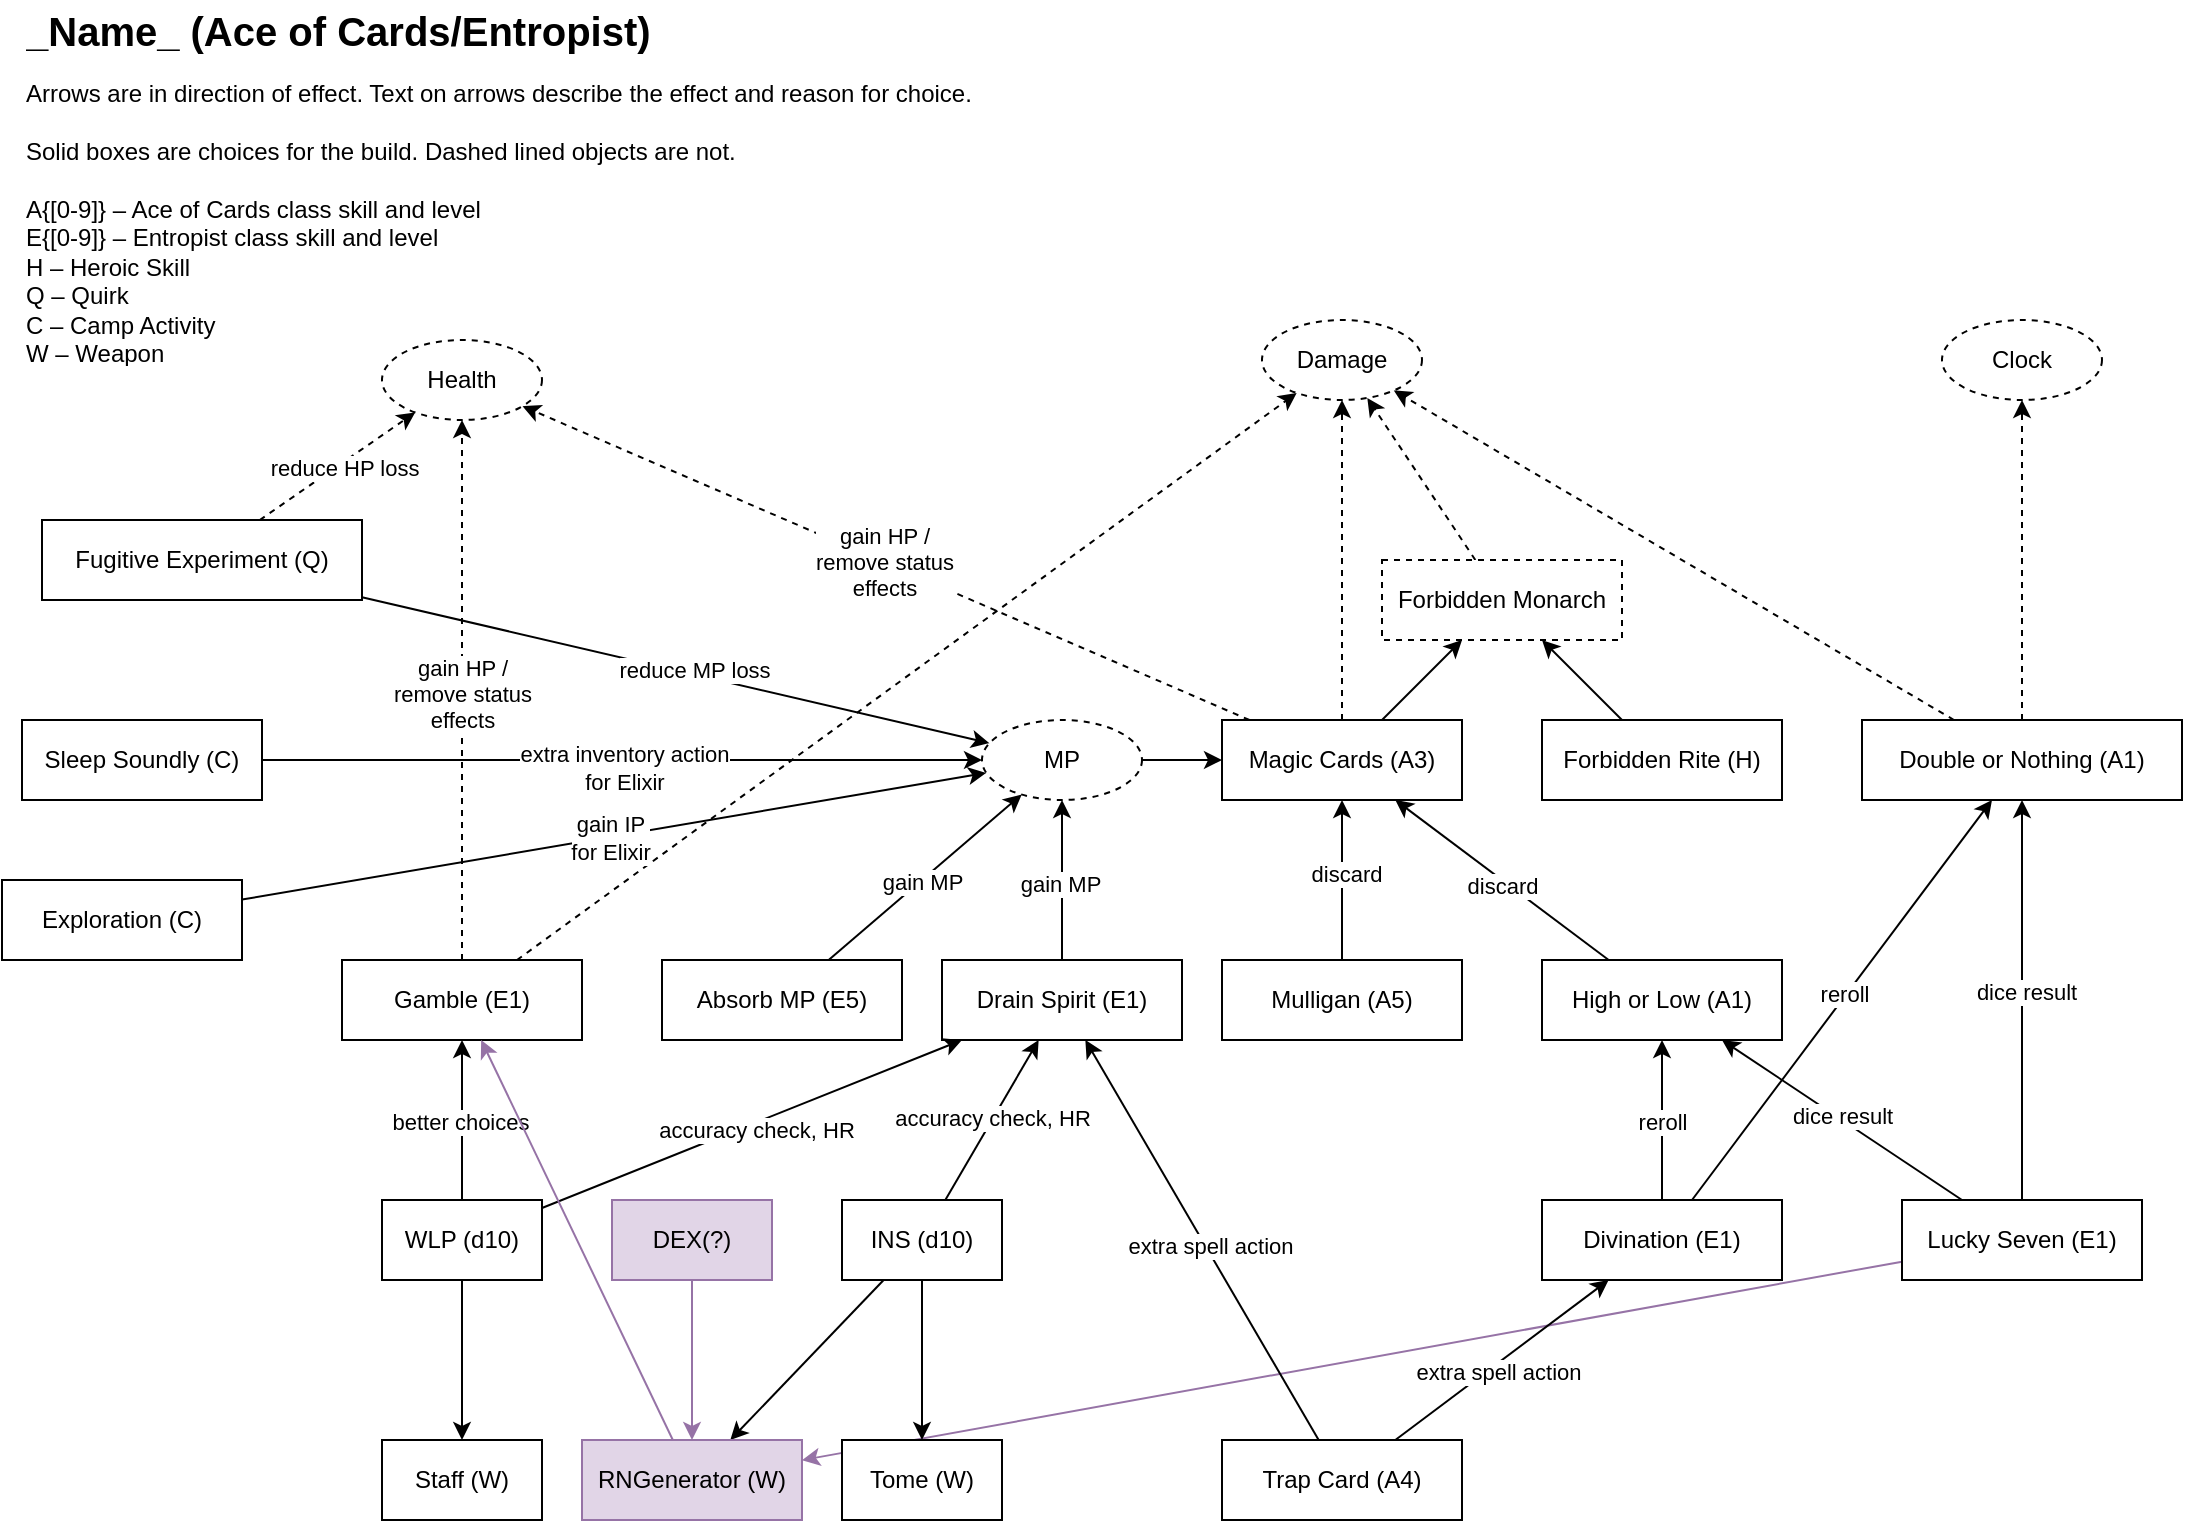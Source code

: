 <mxfile version="24.8.3">
  <diagram name="Page-1" id="wvwpxJ3qpvKAKbhsZj7C">
    <mxGraphModel dx="928" dy="728" grid="1" gridSize="10" guides="1" tooltips="1" connect="1" arrows="1" fold="1" page="1" pageScale="1" pageWidth="1169" pageHeight="827" math="0" shadow="0">
      <root>
        <mxCell id="0" />
        <mxCell id="1" parent="0" />
        <mxCell id="RhFWqp1TSaXYGgG4U2mp-10" style="rounded=0;orthogonalLoop=1;jettySize=auto;html=1;dashed=1;" parent="1" source="RhFWqp1TSaXYGgG4U2mp-3" target="RhFWqp1TSaXYGgG4U2mp-7" edge="1">
          <mxGeometry relative="1" as="geometry" />
        </mxCell>
        <mxCell id="RhFWqp1TSaXYGgG4U2mp-16" style="rounded=0;orthogonalLoop=1;jettySize=auto;html=1;" parent="1" source="RhFWqp1TSaXYGgG4U2mp-3" target="RhFWqp1TSaXYGgG4U2mp-4" edge="1">
          <mxGeometry relative="1" as="geometry" />
        </mxCell>
        <mxCell id="RhFWqp1TSaXYGgG4U2mp-64" style="rounded=0;orthogonalLoop=1;jettySize=auto;html=1;dashed=1;" parent="1" source="RhFWqp1TSaXYGgG4U2mp-3" target="RhFWqp1TSaXYGgG4U2mp-61" edge="1">
          <mxGeometry relative="1" as="geometry" />
        </mxCell>
        <mxCell id="RhFWqp1TSaXYGgG4U2mp-75" value="gain HP /&lt;br&gt;remove status&lt;br&gt;effects" style="edgeLabel;html=1;align=center;verticalAlign=middle;resizable=0;points=[];" parent="RhFWqp1TSaXYGgG4U2mp-64" vertex="1" connectable="0">
          <mxGeometry x="0.005" relative="1" as="geometry">
            <mxPoint as="offset" />
          </mxGeometry>
        </mxCell>
        <mxCell id="RhFWqp1TSaXYGgG4U2mp-3" value="Magic Cards (A3)" style="rounded=0;whiteSpace=wrap;html=1;" parent="1" vertex="1">
          <mxGeometry x="640" y="400" width="120" height="40" as="geometry" />
        </mxCell>
        <mxCell id="RhFWqp1TSaXYGgG4U2mp-9" style="rounded=0;orthogonalLoop=1;jettySize=auto;html=1;dashed=1;" parent="1" source="RhFWqp1TSaXYGgG4U2mp-4" target="RhFWqp1TSaXYGgG4U2mp-7" edge="1">
          <mxGeometry relative="1" as="geometry" />
        </mxCell>
        <mxCell id="RhFWqp1TSaXYGgG4U2mp-4" value="Forbidden Monarch" style="rounded=0;whiteSpace=wrap;html=1;dashed=1;" parent="1" vertex="1">
          <mxGeometry x="720" y="320" width="120" height="40" as="geometry" />
        </mxCell>
        <mxCell id="RhFWqp1TSaXYGgG4U2mp-11" style="rounded=0;orthogonalLoop=1;jettySize=auto;html=1;" parent="1" source="RhFWqp1TSaXYGgG4U2mp-5" target="RhFWqp1TSaXYGgG4U2mp-65" edge="1">
          <mxGeometry relative="1" as="geometry" />
        </mxCell>
        <mxCell id="RhFWqp1TSaXYGgG4U2mp-35" value="gain MP" style="edgeLabel;html=1;align=center;verticalAlign=middle;resizable=0;points=[];" parent="RhFWqp1TSaXYGgG4U2mp-11" vertex="1" connectable="0">
          <mxGeometry x="-0.05" relative="1" as="geometry">
            <mxPoint as="offset" />
          </mxGeometry>
        </mxCell>
        <mxCell id="RhFWqp1TSaXYGgG4U2mp-5" value="Absorb MP (E5)" style="rounded=0;whiteSpace=wrap;html=1;" parent="1" vertex="1">
          <mxGeometry x="360" y="520" width="120" height="40" as="geometry" />
        </mxCell>
        <mxCell id="RhFWqp1TSaXYGgG4U2mp-12" style="rounded=0;orthogonalLoop=1;jettySize=auto;html=1;" parent="1" source="RhFWqp1TSaXYGgG4U2mp-6" target="RhFWqp1TSaXYGgG4U2mp-3" edge="1">
          <mxGeometry relative="1" as="geometry" />
        </mxCell>
        <mxCell id="RhFWqp1TSaXYGgG4U2mp-33" value="discard" style="edgeLabel;html=1;align=center;verticalAlign=middle;resizable=0;points=[];" parent="RhFWqp1TSaXYGgG4U2mp-12" vertex="1" connectable="0">
          <mxGeometry x="0.057" y="-2" relative="1" as="geometry">
            <mxPoint y="-1" as="offset" />
          </mxGeometry>
        </mxCell>
        <mxCell id="RhFWqp1TSaXYGgG4U2mp-6" value="&lt;div&gt;Mulligan (A5)&lt;/div&gt;" style="rounded=0;whiteSpace=wrap;html=1;" parent="1" vertex="1">
          <mxGeometry x="640" y="520" width="120" height="40" as="geometry" />
        </mxCell>
        <mxCell id="RhFWqp1TSaXYGgG4U2mp-7" value="Damage" style="ellipse;whiteSpace=wrap;html=1;dashed=1;" parent="1" vertex="1">
          <mxGeometry x="660" y="200" width="80" height="40" as="geometry" />
        </mxCell>
        <mxCell id="RhFWqp1TSaXYGgG4U2mp-8" value="Clock" style="ellipse;whiteSpace=wrap;html=1;dashed=1;" parent="1" vertex="1">
          <mxGeometry x="1000" y="200" width="80" height="40" as="geometry" />
        </mxCell>
        <mxCell id="RhFWqp1TSaXYGgG4U2mp-25" style="rounded=0;orthogonalLoop=1;jettySize=auto;html=1;" parent="1" source="RhFWqp1TSaXYGgG4U2mp-13" target="RhFWqp1TSaXYGgG4U2mp-14" edge="1">
          <mxGeometry relative="1" as="geometry" />
        </mxCell>
        <mxCell id="RhFWqp1TSaXYGgG4U2mp-40" value="reroll" style="edgeLabel;html=1;align=center;verticalAlign=middle;resizable=0;points=[];" parent="RhFWqp1TSaXYGgG4U2mp-25" vertex="1" connectable="0">
          <mxGeometry x="-0.025" relative="1" as="geometry">
            <mxPoint as="offset" />
          </mxGeometry>
        </mxCell>
        <mxCell id="RhFWqp1TSaXYGgG4U2mp-52" style="rounded=0;orthogonalLoop=1;jettySize=auto;html=1;" parent="1" source="RhFWqp1TSaXYGgG4U2mp-13" target="RhFWqp1TSaXYGgG4U2mp-49" edge="1">
          <mxGeometry relative="1" as="geometry" />
        </mxCell>
        <mxCell id="RhFWqp1TSaXYGgG4U2mp-53" value="reroll" style="edgeLabel;html=1;align=center;verticalAlign=middle;resizable=0;points=[];" parent="RhFWqp1TSaXYGgG4U2mp-52" vertex="1" connectable="0">
          <mxGeometry x="0.025" y="1" relative="1" as="geometry">
            <mxPoint as="offset" />
          </mxGeometry>
        </mxCell>
        <mxCell id="RhFWqp1TSaXYGgG4U2mp-13" value="Divination (E1)" style="rounded=0;whiteSpace=wrap;html=1;" parent="1" vertex="1">
          <mxGeometry x="800" y="640" width="120" height="40" as="geometry" />
        </mxCell>
        <mxCell id="RhFWqp1TSaXYGgG4U2mp-22" style="rounded=0;orthogonalLoop=1;jettySize=auto;html=1;" parent="1" source="RhFWqp1TSaXYGgG4U2mp-14" target="RhFWqp1TSaXYGgG4U2mp-3" edge="1">
          <mxGeometry relative="1" as="geometry" />
        </mxCell>
        <mxCell id="RhFWqp1TSaXYGgG4U2mp-34" value="discard" style="edgeLabel;html=1;align=center;verticalAlign=middle;resizable=0;points=[];" parent="RhFWqp1TSaXYGgG4U2mp-22" vertex="1" connectable="0">
          <mxGeometry x="-0.027" y="2" relative="1" as="geometry">
            <mxPoint as="offset" />
          </mxGeometry>
        </mxCell>
        <mxCell id="RhFWqp1TSaXYGgG4U2mp-14" value="High or Low (A1)" style="rounded=0;whiteSpace=wrap;html=1;" parent="1" vertex="1">
          <mxGeometry x="800" y="520" width="120" height="40" as="geometry" />
        </mxCell>
        <mxCell id="RhFWqp1TSaXYGgG4U2mp-24" style="rounded=0;orthogonalLoop=1;jettySize=auto;html=1;" parent="1" source="RhFWqp1TSaXYGgG4U2mp-15" target="RhFWqp1TSaXYGgG4U2mp-14" edge="1">
          <mxGeometry relative="1" as="geometry" />
        </mxCell>
        <mxCell id="RhFWqp1TSaXYGgG4U2mp-39" value="dice result" style="edgeLabel;html=1;align=center;verticalAlign=middle;resizable=0;points=[];" parent="RhFWqp1TSaXYGgG4U2mp-24" vertex="1" connectable="0">
          <mxGeometry x="0.023" y="-2" relative="1" as="geometry">
            <mxPoint as="offset" />
          </mxGeometry>
        </mxCell>
        <mxCell id="RhFWqp1TSaXYGgG4U2mp-50" style="rounded=0;orthogonalLoop=1;jettySize=auto;html=1;" parent="1" source="RhFWqp1TSaXYGgG4U2mp-15" target="RhFWqp1TSaXYGgG4U2mp-49" edge="1">
          <mxGeometry relative="1" as="geometry" />
        </mxCell>
        <mxCell id="RhFWqp1TSaXYGgG4U2mp-51" value="dice result" style="edgeLabel;html=1;align=center;verticalAlign=middle;resizable=0;points=[];" parent="RhFWqp1TSaXYGgG4U2mp-50" vertex="1" connectable="0">
          <mxGeometry x="0.035" y="-2" relative="1" as="geometry">
            <mxPoint y="-1" as="offset" />
          </mxGeometry>
        </mxCell>
        <mxCell id="CmZH3Qbe7u27wujmRb0h-26" style="rounded=0;orthogonalLoop=1;jettySize=auto;html=1;fillColor=#e1d5e7;strokeColor=#9673a6;" edge="1" parent="1" source="RhFWqp1TSaXYGgG4U2mp-15" target="CmZH3Qbe7u27wujmRb0h-21">
          <mxGeometry relative="1" as="geometry" />
        </mxCell>
        <mxCell id="RhFWqp1TSaXYGgG4U2mp-15" value="Lucky Seven (E1)" style="rounded=0;whiteSpace=wrap;html=1;" parent="1" vertex="1">
          <mxGeometry x="980" y="640" width="120" height="40" as="geometry" />
        </mxCell>
        <mxCell id="RhFWqp1TSaXYGgG4U2mp-18" style="rounded=0;orthogonalLoop=1;jettySize=auto;html=1;" parent="1" source="RhFWqp1TSaXYGgG4U2mp-17" target="RhFWqp1TSaXYGgG4U2mp-4" edge="1">
          <mxGeometry relative="1" as="geometry" />
        </mxCell>
        <mxCell id="RhFWqp1TSaXYGgG4U2mp-17" value="Forbidden Rite (H)" style="rounded=0;whiteSpace=wrap;html=1;" parent="1" vertex="1">
          <mxGeometry x="800" y="400" width="120" height="40" as="geometry" />
        </mxCell>
        <mxCell id="RhFWqp1TSaXYGgG4U2mp-54" style="rounded=0;orthogonalLoop=1;jettySize=auto;html=1;" parent="1" source="RhFWqp1TSaXYGgG4U2mp-20" target="RhFWqp1TSaXYGgG4U2mp-65" edge="1">
          <mxGeometry relative="1" as="geometry" />
        </mxCell>
        <mxCell id="RhFWqp1TSaXYGgG4U2mp-55" value="gain MP" style="edgeLabel;html=1;align=center;verticalAlign=middle;resizable=0;points=[];" parent="RhFWqp1TSaXYGgG4U2mp-54" vertex="1" connectable="0">
          <mxGeometry x="-0.042" y="1" relative="1" as="geometry">
            <mxPoint as="offset" />
          </mxGeometry>
        </mxCell>
        <mxCell id="RhFWqp1TSaXYGgG4U2mp-20" value="Drain Spirit (E1)" style="rounded=0;whiteSpace=wrap;html=1;" parent="1" vertex="1">
          <mxGeometry x="500" y="520" width="120" height="40" as="geometry" />
        </mxCell>
        <mxCell id="RhFWqp1TSaXYGgG4U2mp-26" style="rounded=0;orthogonalLoop=1;jettySize=auto;html=1;" parent="1" source="RhFWqp1TSaXYGgG4U2mp-21" target="RhFWqp1TSaXYGgG4U2mp-13" edge="1">
          <mxGeometry relative="1" as="geometry" />
        </mxCell>
        <mxCell id="RhFWqp1TSaXYGgG4U2mp-44" value="extra spell action" style="edgeLabel;html=1;align=center;verticalAlign=middle;resizable=0;points=[];" parent="RhFWqp1TSaXYGgG4U2mp-26" vertex="1" connectable="0">
          <mxGeometry x="-0.075" y="-3" relative="1" as="geometry">
            <mxPoint as="offset" />
          </mxGeometry>
        </mxCell>
        <mxCell id="RhFWqp1TSaXYGgG4U2mp-32" style="rounded=0;orthogonalLoop=1;jettySize=auto;html=1;" parent="1" source="RhFWqp1TSaXYGgG4U2mp-21" target="RhFWqp1TSaXYGgG4U2mp-20" edge="1">
          <mxGeometry relative="1" as="geometry" />
        </mxCell>
        <mxCell id="RhFWqp1TSaXYGgG4U2mp-45" value="extra spell action" style="edgeLabel;html=1;align=center;verticalAlign=middle;resizable=0;points=[];" parent="RhFWqp1TSaXYGgG4U2mp-32" vertex="1" connectable="0">
          <mxGeometry x="-0.035" y="-2" relative="1" as="geometry">
            <mxPoint as="offset" />
          </mxGeometry>
        </mxCell>
        <mxCell id="RhFWqp1TSaXYGgG4U2mp-21" value="&lt;div&gt;Trap Card (A4)&lt;/div&gt;" style="rounded=0;whiteSpace=wrap;html=1;" parent="1" vertex="1">
          <mxGeometry x="640" y="760" width="120" height="40" as="geometry" />
        </mxCell>
        <mxCell id="RhFWqp1TSaXYGgG4U2mp-31" style="rounded=0;orthogonalLoop=1;jettySize=auto;html=1;" parent="1" source="RhFWqp1TSaXYGgG4U2mp-28" target="RhFWqp1TSaXYGgG4U2mp-20" edge="1">
          <mxGeometry relative="1" as="geometry" />
        </mxCell>
        <mxCell id="RhFWqp1TSaXYGgG4U2mp-48" value="accuracy check, HR" style="edgeLabel;html=1;align=center;verticalAlign=middle;resizable=0;points=[];" parent="RhFWqp1TSaXYGgG4U2mp-31" vertex="1" connectable="0">
          <mxGeometry x="0.01" y="1" relative="1" as="geometry">
            <mxPoint as="offset" />
          </mxGeometry>
        </mxCell>
        <mxCell id="CmZH3Qbe7u27wujmRb0h-4" style="rounded=0;orthogonalLoop=1;jettySize=auto;html=1;" edge="1" parent="1" source="RhFWqp1TSaXYGgG4U2mp-28" target="CmZH3Qbe7u27wujmRb0h-3">
          <mxGeometry relative="1" as="geometry" />
        </mxCell>
        <mxCell id="CmZH3Qbe7u27wujmRb0h-22" style="rounded=0;orthogonalLoop=1;jettySize=auto;html=1;" edge="1" parent="1" source="RhFWqp1TSaXYGgG4U2mp-28" target="CmZH3Qbe7u27wujmRb0h-21">
          <mxGeometry relative="1" as="geometry" />
        </mxCell>
        <mxCell id="RhFWqp1TSaXYGgG4U2mp-28" value="&lt;div&gt;INS (d10)&lt;/div&gt;" style="rounded=0;whiteSpace=wrap;html=1;" parent="1" vertex="1">
          <mxGeometry x="450" y="640" width="80" height="40" as="geometry" />
        </mxCell>
        <mxCell id="RhFWqp1TSaXYGgG4U2mp-30" style="rounded=0;orthogonalLoop=1;jettySize=auto;html=1;" parent="1" source="RhFWqp1TSaXYGgG4U2mp-29" target="RhFWqp1TSaXYGgG4U2mp-20" edge="1">
          <mxGeometry relative="1" as="geometry">
            <Array as="points" />
          </mxGeometry>
        </mxCell>
        <mxCell id="RhFWqp1TSaXYGgG4U2mp-47" value="accuracy check, HR" style="edgeLabel;html=1;align=center;verticalAlign=middle;resizable=0;points=[];" parent="RhFWqp1TSaXYGgG4U2mp-30" vertex="1" connectable="0">
          <mxGeometry x="0.01" y="-3" relative="1" as="geometry">
            <mxPoint as="offset" />
          </mxGeometry>
        </mxCell>
        <mxCell id="RhFWqp1TSaXYGgG4U2mp-59" style="rounded=0;orthogonalLoop=1;jettySize=auto;html=1;" parent="1" source="RhFWqp1TSaXYGgG4U2mp-29" target="RhFWqp1TSaXYGgG4U2mp-58" edge="1">
          <mxGeometry relative="1" as="geometry" />
        </mxCell>
        <mxCell id="RhFWqp1TSaXYGgG4U2mp-60" value="better choices" style="edgeLabel;html=1;align=center;verticalAlign=middle;resizable=0;points=[];" parent="RhFWqp1TSaXYGgG4U2mp-59" vertex="1" connectable="0">
          <mxGeometry x="-0.011" y="1" relative="1" as="geometry">
            <mxPoint as="offset" />
          </mxGeometry>
        </mxCell>
        <mxCell id="CmZH3Qbe7u27wujmRb0h-5" style="rounded=0;orthogonalLoop=1;jettySize=auto;html=1;" edge="1" parent="1" source="RhFWqp1TSaXYGgG4U2mp-29" target="CmZH3Qbe7u27wujmRb0h-2">
          <mxGeometry relative="1" as="geometry" />
        </mxCell>
        <mxCell id="RhFWqp1TSaXYGgG4U2mp-29" value="WLP (d10)" style="rounded=0;whiteSpace=wrap;html=1;" parent="1" vertex="1">
          <mxGeometry x="220" y="640" width="80" height="40" as="geometry" />
        </mxCell>
        <mxCell id="RhFWqp1TSaXYGgG4U2mp-56" style="rounded=0;orthogonalLoop=1;jettySize=auto;html=1;dashed=1;" parent="1" source="RhFWqp1TSaXYGgG4U2mp-49" target="RhFWqp1TSaXYGgG4U2mp-8" edge="1">
          <mxGeometry relative="1" as="geometry" />
        </mxCell>
        <mxCell id="RhFWqp1TSaXYGgG4U2mp-57" style="rounded=0;orthogonalLoop=1;jettySize=auto;html=1;dashed=1;" parent="1" source="RhFWqp1TSaXYGgG4U2mp-49" target="RhFWqp1TSaXYGgG4U2mp-7" edge="1">
          <mxGeometry relative="1" as="geometry" />
        </mxCell>
        <mxCell id="RhFWqp1TSaXYGgG4U2mp-49" value="Double or Nothing (A1)" style="rounded=0;whiteSpace=wrap;html=1;" parent="1" vertex="1">
          <mxGeometry x="960" y="400" width="160" height="40" as="geometry" />
        </mxCell>
        <mxCell id="RhFWqp1TSaXYGgG4U2mp-62" style="rounded=0;orthogonalLoop=1;jettySize=auto;html=1;dashed=1;" parent="1" source="RhFWqp1TSaXYGgG4U2mp-58" target="RhFWqp1TSaXYGgG4U2mp-61" edge="1">
          <mxGeometry relative="1" as="geometry" />
        </mxCell>
        <mxCell id="RhFWqp1TSaXYGgG4U2mp-74" value="gain HP /&lt;br&gt;remove status&lt;br&gt;effects" style="edgeLabel;html=1;align=center;verticalAlign=middle;resizable=0;points=[];" parent="RhFWqp1TSaXYGgG4U2mp-62" vertex="1" connectable="0">
          <mxGeometry x="-0.014" relative="1" as="geometry">
            <mxPoint as="offset" />
          </mxGeometry>
        </mxCell>
        <mxCell id="RhFWqp1TSaXYGgG4U2mp-63" style="rounded=0;orthogonalLoop=1;jettySize=auto;html=1;dashed=1;" parent="1" source="RhFWqp1TSaXYGgG4U2mp-58" target="RhFWqp1TSaXYGgG4U2mp-7" edge="1">
          <mxGeometry relative="1" as="geometry" />
        </mxCell>
        <mxCell id="RhFWqp1TSaXYGgG4U2mp-58" value="Gamble (E1)" style="rounded=0;whiteSpace=wrap;html=1;" parent="1" vertex="1">
          <mxGeometry x="200" y="520" width="120" height="40" as="geometry" />
        </mxCell>
        <mxCell id="RhFWqp1TSaXYGgG4U2mp-61" value="Health" style="ellipse;whiteSpace=wrap;html=1;dashed=1;" parent="1" vertex="1">
          <mxGeometry x="220" y="210" width="80" height="40" as="geometry" />
        </mxCell>
        <mxCell id="RhFWqp1TSaXYGgG4U2mp-66" style="rounded=0;orthogonalLoop=1;jettySize=auto;html=1;" parent="1" source="RhFWqp1TSaXYGgG4U2mp-65" target="RhFWqp1TSaXYGgG4U2mp-3" edge="1">
          <mxGeometry relative="1" as="geometry" />
        </mxCell>
        <mxCell id="RhFWqp1TSaXYGgG4U2mp-65" value="MP" style="ellipse;whiteSpace=wrap;html=1;dashed=1;" parent="1" vertex="1">
          <mxGeometry x="520" y="400" width="80" height="40" as="geometry" />
        </mxCell>
        <mxCell id="RhFWqp1TSaXYGgG4U2mp-70" style="rounded=0;orthogonalLoop=1;jettySize=auto;html=1;dashed=1;" parent="1" source="RhFWqp1TSaXYGgG4U2mp-68" target="RhFWqp1TSaXYGgG4U2mp-61" edge="1">
          <mxGeometry relative="1" as="geometry" />
        </mxCell>
        <mxCell id="RhFWqp1TSaXYGgG4U2mp-73" value="reduce HP loss" style="edgeLabel;html=1;align=center;verticalAlign=middle;resizable=0;points=[];" parent="RhFWqp1TSaXYGgG4U2mp-70" vertex="1" connectable="0">
          <mxGeometry x="0.035" y="-2" relative="1" as="geometry">
            <mxPoint as="offset" />
          </mxGeometry>
        </mxCell>
        <mxCell id="RhFWqp1TSaXYGgG4U2mp-71" style="rounded=0;orthogonalLoop=1;jettySize=auto;html=1;" parent="1" source="RhFWqp1TSaXYGgG4U2mp-68" target="RhFWqp1TSaXYGgG4U2mp-65" edge="1">
          <mxGeometry relative="1" as="geometry" />
        </mxCell>
        <mxCell id="RhFWqp1TSaXYGgG4U2mp-72" value="reduce MP loss" style="edgeLabel;html=1;align=center;verticalAlign=middle;resizable=0;points=[];" parent="RhFWqp1TSaXYGgG4U2mp-71" vertex="1" connectable="0">
          <mxGeometry x="0.054" y="2" relative="1" as="geometry">
            <mxPoint as="offset" />
          </mxGeometry>
        </mxCell>
        <mxCell id="RhFWqp1TSaXYGgG4U2mp-68" value="Fugitive Experiment (Q)" style="rounded=0;whiteSpace=wrap;html=1;" parent="1" vertex="1">
          <mxGeometry x="50" y="300" width="160" height="40" as="geometry" />
        </mxCell>
        <mxCell id="CmZH3Qbe7u27wujmRb0h-2" value="Staff (W)" style="rounded=0;whiteSpace=wrap;html=1;" vertex="1" parent="1">
          <mxGeometry x="220" y="760" width="80" height="40" as="geometry" />
        </mxCell>
        <mxCell id="CmZH3Qbe7u27wujmRb0h-3" value="Tome (W)" style="rounded=0;whiteSpace=wrap;html=1;" vertex="1" parent="1">
          <mxGeometry x="450" y="760" width="80" height="40" as="geometry" />
        </mxCell>
        <mxCell id="CmZH3Qbe7u27wujmRb0h-8" style="edgeStyle=orthogonalEdgeStyle;rounded=0;orthogonalLoop=1;jettySize=auto;html=1;exitX=0.5;exitY=1;exitDx=0;exitDy=0;" edge="1" parent="1" source="CmZH3Qbe7u27wujmRb0h-3" target="CmZH3Qbe7u27wujmRb0h-3">
          <mxGeometry relative="1" as="geometry" />
        </mxCell>
        <mxCell id="CmZH3Qbe7u27wujmRb0h-17" style="rounded=0;orthogonalLoop=1;jettySize=auto;html=1;" edge="1" parent="1" source="CmZH3Qbe7u27wujmRb0h-11" target="RhFWqp1TSaXYGgG4U2mp-65">
          <mxGeometry relative="1" as="geometry" />
        </mxCell>
        <mxCell id="CmZH3Qbe7u27wujmRb0h-18" value="extra inventory action&lt;br&gt;for Elixir" style="edgeLabel;html=1;align=center;verticalAlign=middle;resizable=0;points=[];" vertex="1" connectable="0" parent="CmZH3Qbe7u27wujmRb0h-17">
          <mxGeometry x="0.011" y="-4" relative="1" as="geometry">
            <mxPoint x="-1" as="offset" />
          </mxGeometry>
        </mxCell>
        <mxCell id="CmZH3Qbe7u27wujmRb0h-11" value="Sleep Soundly (C)" style="rounded=0;whiteSpace=wrap;html=1;" vertex="1" parent="1">
          <mxGeometry x="40" y="400" width="120" height="40" as="geometry" />
        </mxCell>
        <mxCell id="CmZH3Qbe7u27wujmRb0h-15" style="rounded=0;orthogonalLoop=1;jettySize=auto;html=1;" edge="1" parent="1" source="CmZH3Qbe7u27wujmRb0h-12" target="RhFWqp1TSaXYGgG4U2mp-65">
          <mxGeometry relative="1" as="geometry" />
        </mxCell>
        <mxCell id="CmZH3Qbe7u27wujmRb0h-16" value="gain IP &lt;br&gt;for Elixir" style="edgeLabel;html=1;align=center;verticalAlign=middle;resizable=0;points=[];" vertex="1" connectable="0" parent="CmZH3Qbe7u27wujmRb0h-15">
          <mxGeometry x="-0.015" relative="1" as="geometry">
            <mxPoint as="offset" />
          </mxGeometry>
        </mxCell>
        <mxCell id="CmZH3Qbe7u27wujmRb0h-12" value="Exploration (C)" style="rounded=0;whiteSpace=wrap;html=1;" vertex="1" parent="1">
          <mxGeometry x="30" y="480" width="120" height="40" as="geometry" />
        </mxCell>
        <mxCell id="CmZH3Qbe7u27wujmRb0h-20" value="&lt;h1 style=&quot;margin-top: 0px; line-height: 64%;&quot;&gt;&lt;font style=&quot;font-size: 20px;&quot;&gt;_Name_ (Ace of Cards/Entropist)&lt;/font&gt;&lt;/h1&gt;&lt;div&gt;Arrows are in direction of effect. Text on arrows describe the effect and reason for choice.&lt;br&gt;&lt;/div&gt;&lt;div&gt;&lt;br&gt;&lt;/div&gt;&lt;div&gt;Solid boxes are choices for the build. Dashed lined objects are not.&lt;br&gt;&lt;/div&gt;&lt;div&gt;&lt;br&gt;&lt;/div&gt;&lt;div&gt;A{[0-9]} – Ace of Cards class skill and level&lt;br&gt;&lt;/div&gt;&lt;div&gt;E{[0-9]}  – Entropist class skill and level&lt;br&gt;&lt;/div&gt;&lt;div&gt;H – Heroic Skill&lt;br&gt;&lt;/div&gt;&lt;div&gt;Q – Quirk&lt;/div&gt;&lt;div&gt;C – Camp Activity&lt;/div&gt;&lt;div&gt;W – Weapon&lt;br&gt;&lt;/div&gt;" style="text;html=1;whiteSpace=wrap;overflow=hidden;rounded=0;" vertex="1" parent="1">
          <mxGeometry x="40" y="40" width="520" height="180" as="geometry" />
        </mxCell>
        <mxCell id="CmZH3Qbe7u27wujmRb0h-25" style="rounded=0;orthogonalLoop=1;jettySize=auto;html=1;fillColor=#e1d5e7;strokeColor=#9673a6;" edge="1" parent="1" source="CmZH3Qbe7u27wujmRb0h-21" target="RhFWqp1TSaXYGgG4U2mp-58">
          <mxGeometry relative="1" as="geometry" />
        </mxCell>
        <mxCell id="CmZH3Qbe7u27wujmRb0h-21" value="RNGenerator (W)" style="rounded=0;whiteSpace=wrap;html=1;fillColor=#e1d5e7;strokeColor=#9673a6;" vertex="1" parent="1">
          <mxGeometry x="320" y="760" width="110" height="40" as="geometry" />
        </mxCell>
        <mxCell id="CmZH3Qbe7u27wujmRb0h-27" style="rounded=0;orthogonalLoop=1;jettySize=auto;html=1;fillColor=#e1d5e7;strokeColor=#9673a6;" edge="1" parent="1" source="CmZH3Qbe7u27wujmRb0h-23" target="CmZH3Qbe7u27wujmRb0h-21">
          <mxGeometry relative="1" as="geometry" />
        </mxCell>
        <mxCell id="CmZH3Qbe7u27wujmRb0h-23" value="&lt;div&gt;DEX(?)&lt;br&gt;&lt;/div&gt;" style="rounded=0;whiteSpace=wrap;html=1;fillColor=#e1d5e7;strokeColor=#9673a6;" vertex="1" parent="1">
          <mxGeometry x="335" y="640" width="80" height="40" as="geometry" />
        </mxCell>
      </root>
    </mxGraphModel>
  </diagram>
</mxfile>
